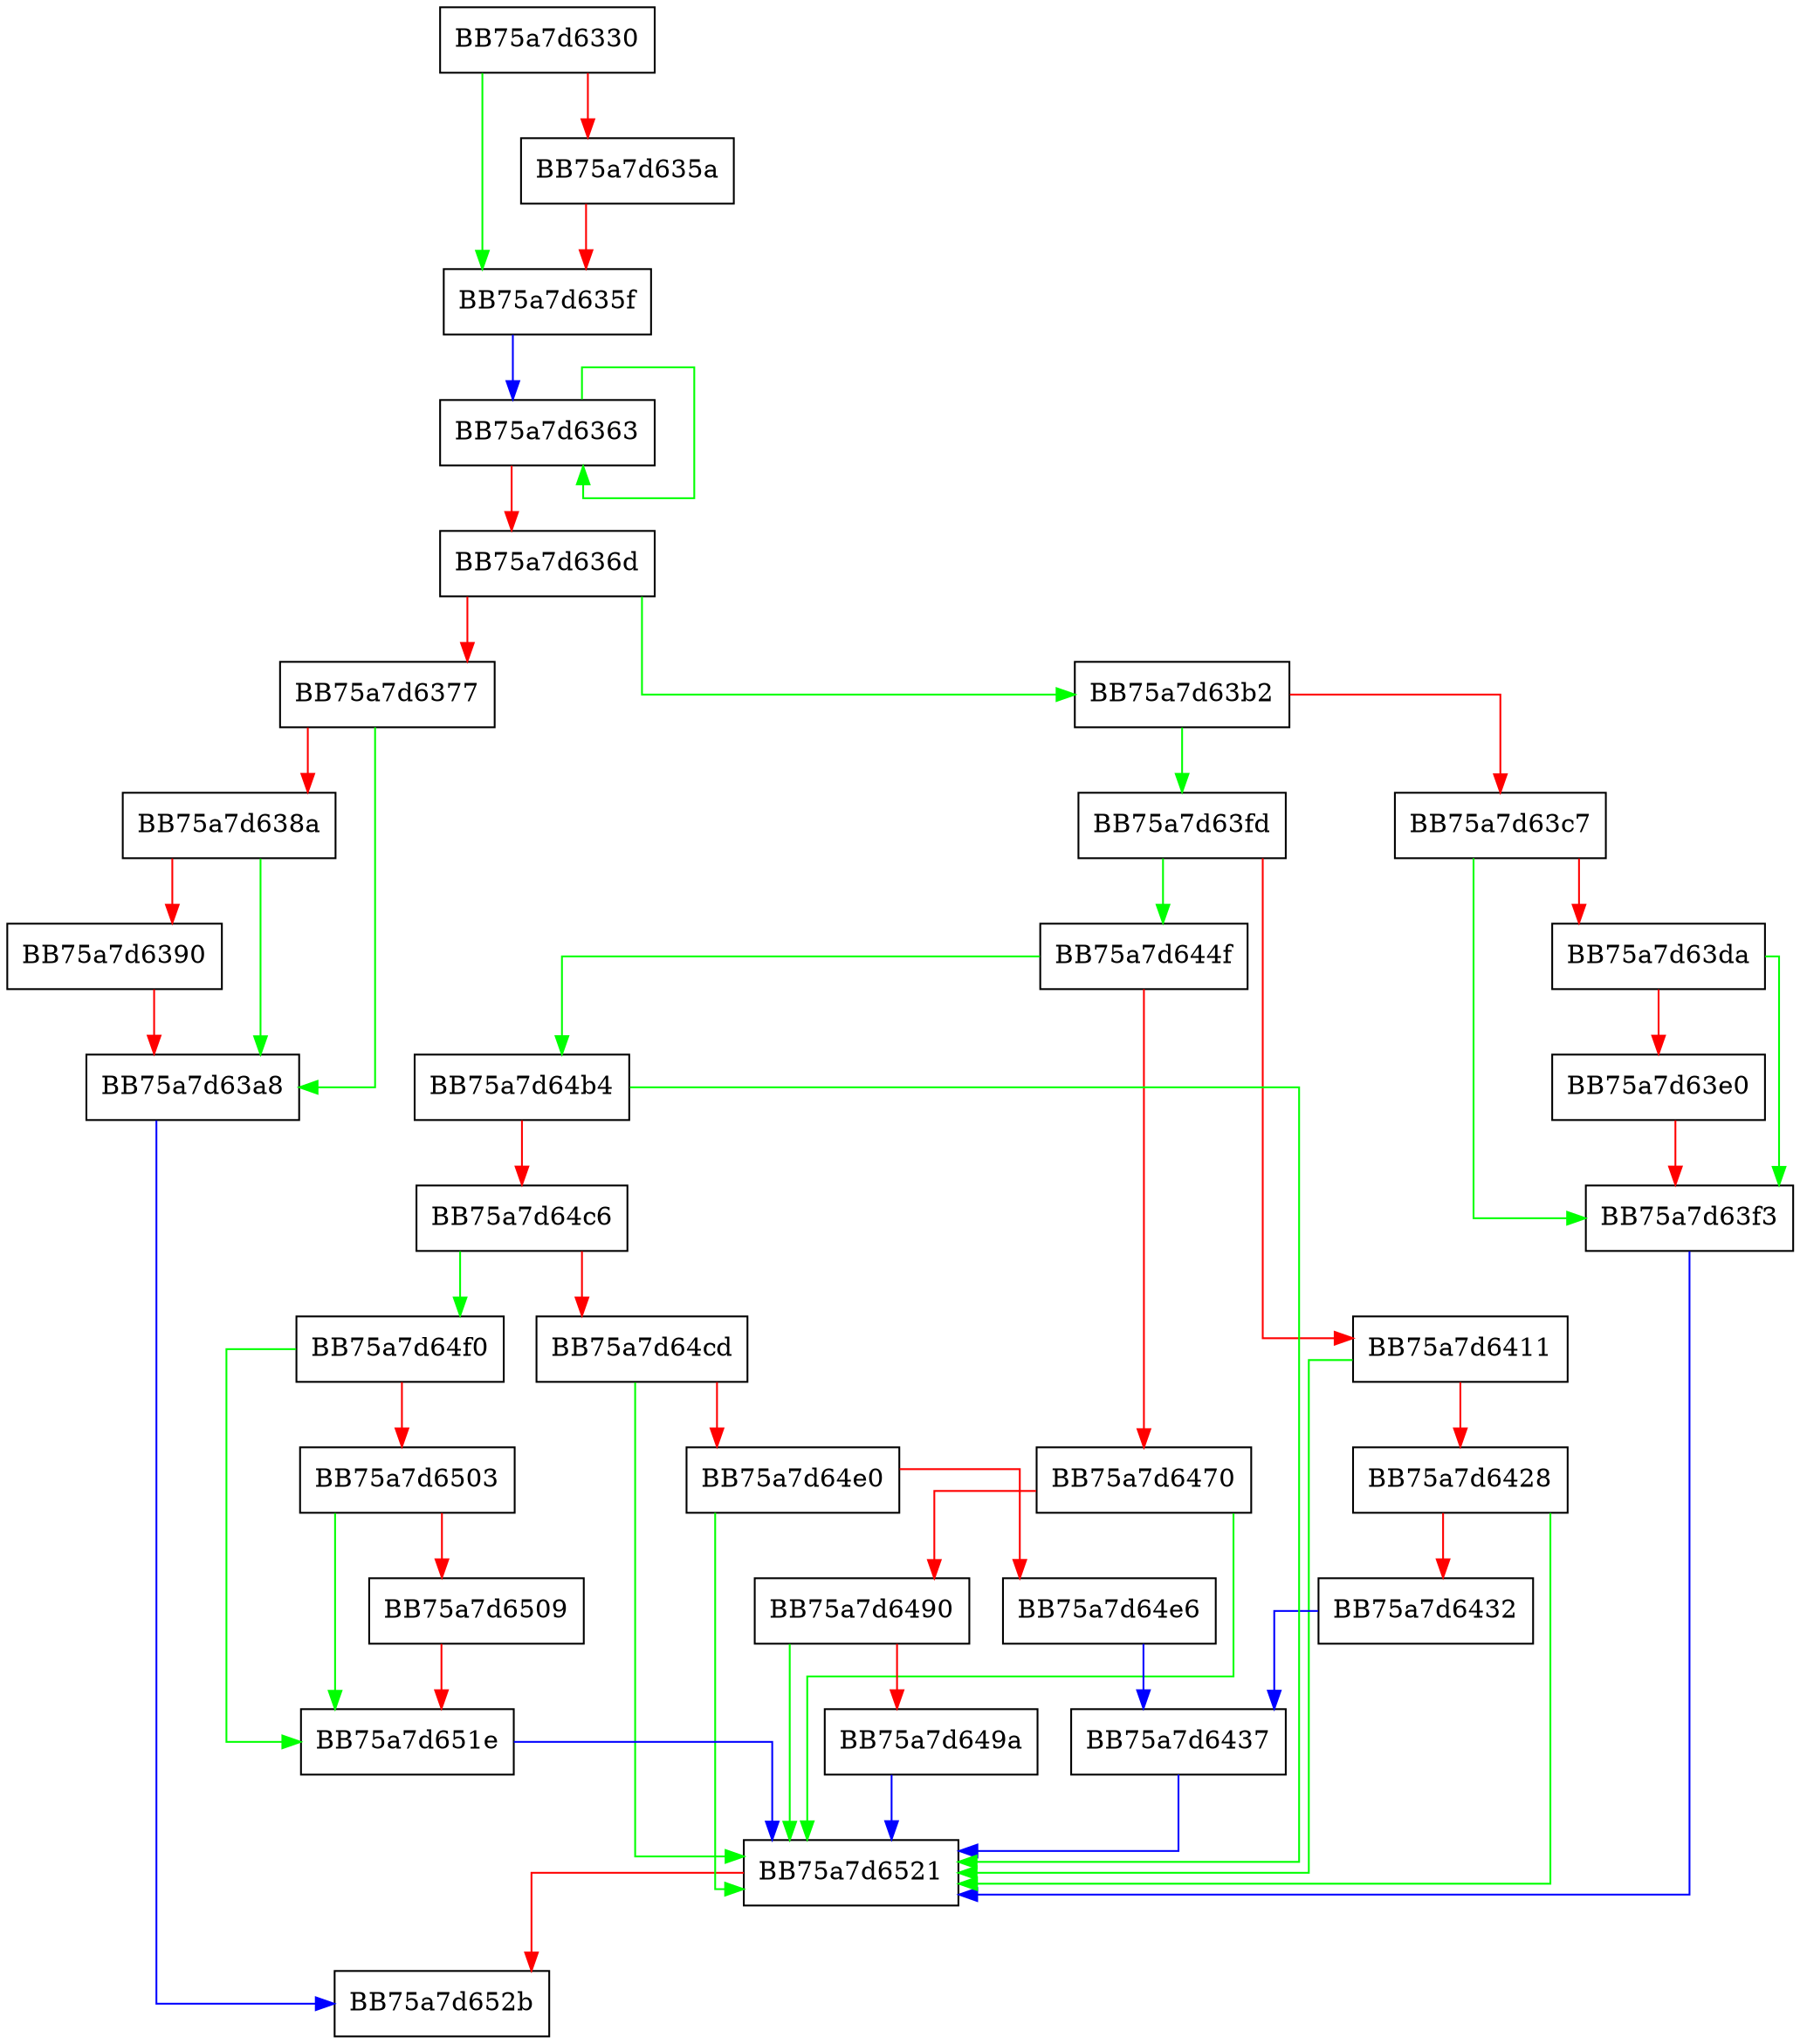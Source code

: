 digraph CreateCurrentControlSet {
  node [shape="box"];
  graph [splines=ortho];
  BB75a7d6330 -> BB75a7d635f [color="green"];
  BB75a7d6330 -> BB75a7d635a [color="red"];
  BB75a7d635a -> BB75a7d635f [color="red"];
  BB75a7d635f -> BB75a7d6363 [color="blue"];
  BB75a7d6363 -> BB75a7d6363 [color="green"];
  BB75a7d6363 -> BB75a7d636d [color="red"];
  BB75a7d636d -> BB75a7d63b2 [color="green"];
  BB75a7d636d -> BB75a7d6377 [color="red"];
  BB75a7d6377 -> BB75a7d63a8 [color="green"];
  BB75a7d6377 -> BB75a7d638a [color="red"];
  BB75a7d638a -> BB75a7d63a8 [color="green"];
  BB75a7d638a -> BB75a7d6390 [color="red"];
  BB75a7d6390 -> BB75a7d63a8 [color="red"];
  BB75a7d63a8 -> BB75a7d652b [color="blue"];
  BB75a7d63b2 -> BB75a7d63fd [color="green"];
  BB75a7d63b2 -> BB75a7d63c7 [color="red"];
  BB75a7d63c7 -> BB75a7d63f3 [color="green"];
  BB75a7d63c7 -> BB75a7d63da [color="red"];
  BB75a7d63da -> BB75a7d63f3 [color="green"];
  BB75a7d63da -> BB75a7d63e0 [color="red"];
  BB75a7d63e0 -> BB75a7d63f3 [color="red"];
  BB75a7d63f3 -> BB75a7d6521 [color="blue"];
  BB75a7d63fd -> BB75a7d644f [color="green"];
  BB75a7d63fd -> BB75a7d6411 [color="red"];
  BB75a7d6411 -> BB75a7d6521 [color="green"];
  BB75a7d6411 -> BB75a7d6428 [color="red"];
  BB75a7d6428 -> BB75a7d6521 [color="green"];
  BB75a7d6428 -> BB75a7d6432 [color="red"];
  BB75a7d6432 -> BB75a7d6437 [color="blue"];
  BB75a7d6437 -> BB75a7d6521 [color="blue"];
  BB75a7d644f -> BB75a7d64b4 [color="green"];
  BB75a7d644f -> BB75a7d6470 [color="red"];
  BB75a7d6470 -> BB75a7d6521 [color="green"];
  BB75a7d6470 -> BB75a7d6490 [color="red"];
  BB75a7d6490 -> BB75a7d6521 [color="green"];
  BB75a7d6490 -> BB75a7d649a [color="red"];
  BB75a7d649a -> BB75a7d6521 [color="blue"];
  BB75a7d64b4 -> BB75a7d6521 [color="green"];
  BB75a7d64b4 -> BB75a7d64c6 [color="red"];
  BB75a7d64c6 -> BB75a7d64f0 [color="green"];
  BB75a7d64c6 -> BB75a7d64cd [color="red"];
  BB75a7d64cd -> BB75a7d6521 [color="green"];
  BB75a7d64cd -> BB75a7d64e0 [color="red"];
  BB75a7d64e0 -> BB75a7d6521 [color="green"];
  BB75a7d64e0 -> BB75a7d64e6 [color="red"];
  BB75a7d64e6 -> BB75a7d6437 [color="blue"];
  BB75a7d64f0 -> BB75a7d651e [color="green"];
  BB75a7d64f0 -> BB75a7d6503 [color="red"];
  BB75a7d6503 -> BB75a7d651e [color="green"];
  BB75a7d6503 -> BB75a7d6509 [color="red"];
  BB75a7d6509 -> BB75a7d651e [color="red"];
  BB75a7d651e -> BB75a7d6521 [color="blue"];
  BB75a7d6521 -> BB75a7d652b [color="red"];
}